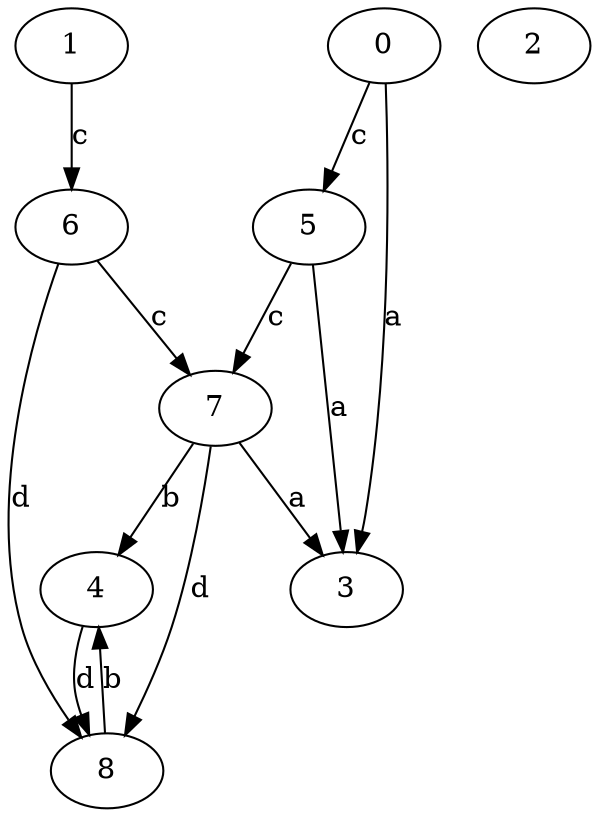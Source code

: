 strict digraph  {
1;
2;
3;
4;
5;
0;
6;
7;
8;
1 -> 6  [label=c];
4 -> 8  [label=d];
5 -> 3  [label=a];
5 -> 7  [label=c];
0 -> 3  [label=a];
0 -> 5  [label=c];
6 -> 7  [label=c];
6 -> 8  [label=d];
7 -> 3  [label=a];
7 -> 4  [label=b];
7 -> 8  [label=d];
8 -> 4  [label=b];
}
